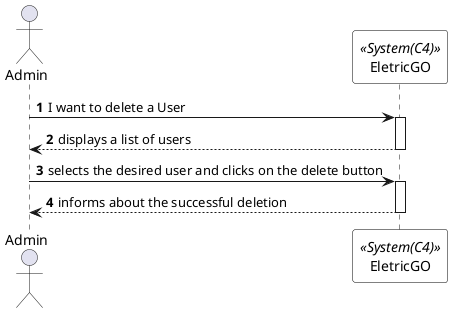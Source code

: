 @startuml deleteUserAdminSSD
autonumber

skinparam sequence {
ParticipantBorderColor black
ParticipantBackgroundColor white
}

actor Admin as admin
participant EletricGO as system <<System(C4)>>


admin -> system: I want to delete a User
activate system

system --> admin: displays a list of users
deactivate system

admin -> system: selects the desired user and clicks on the delete button
activate system

system --> admin: informs about the successful deletion

deactivate system
deactivate admin

@enduml